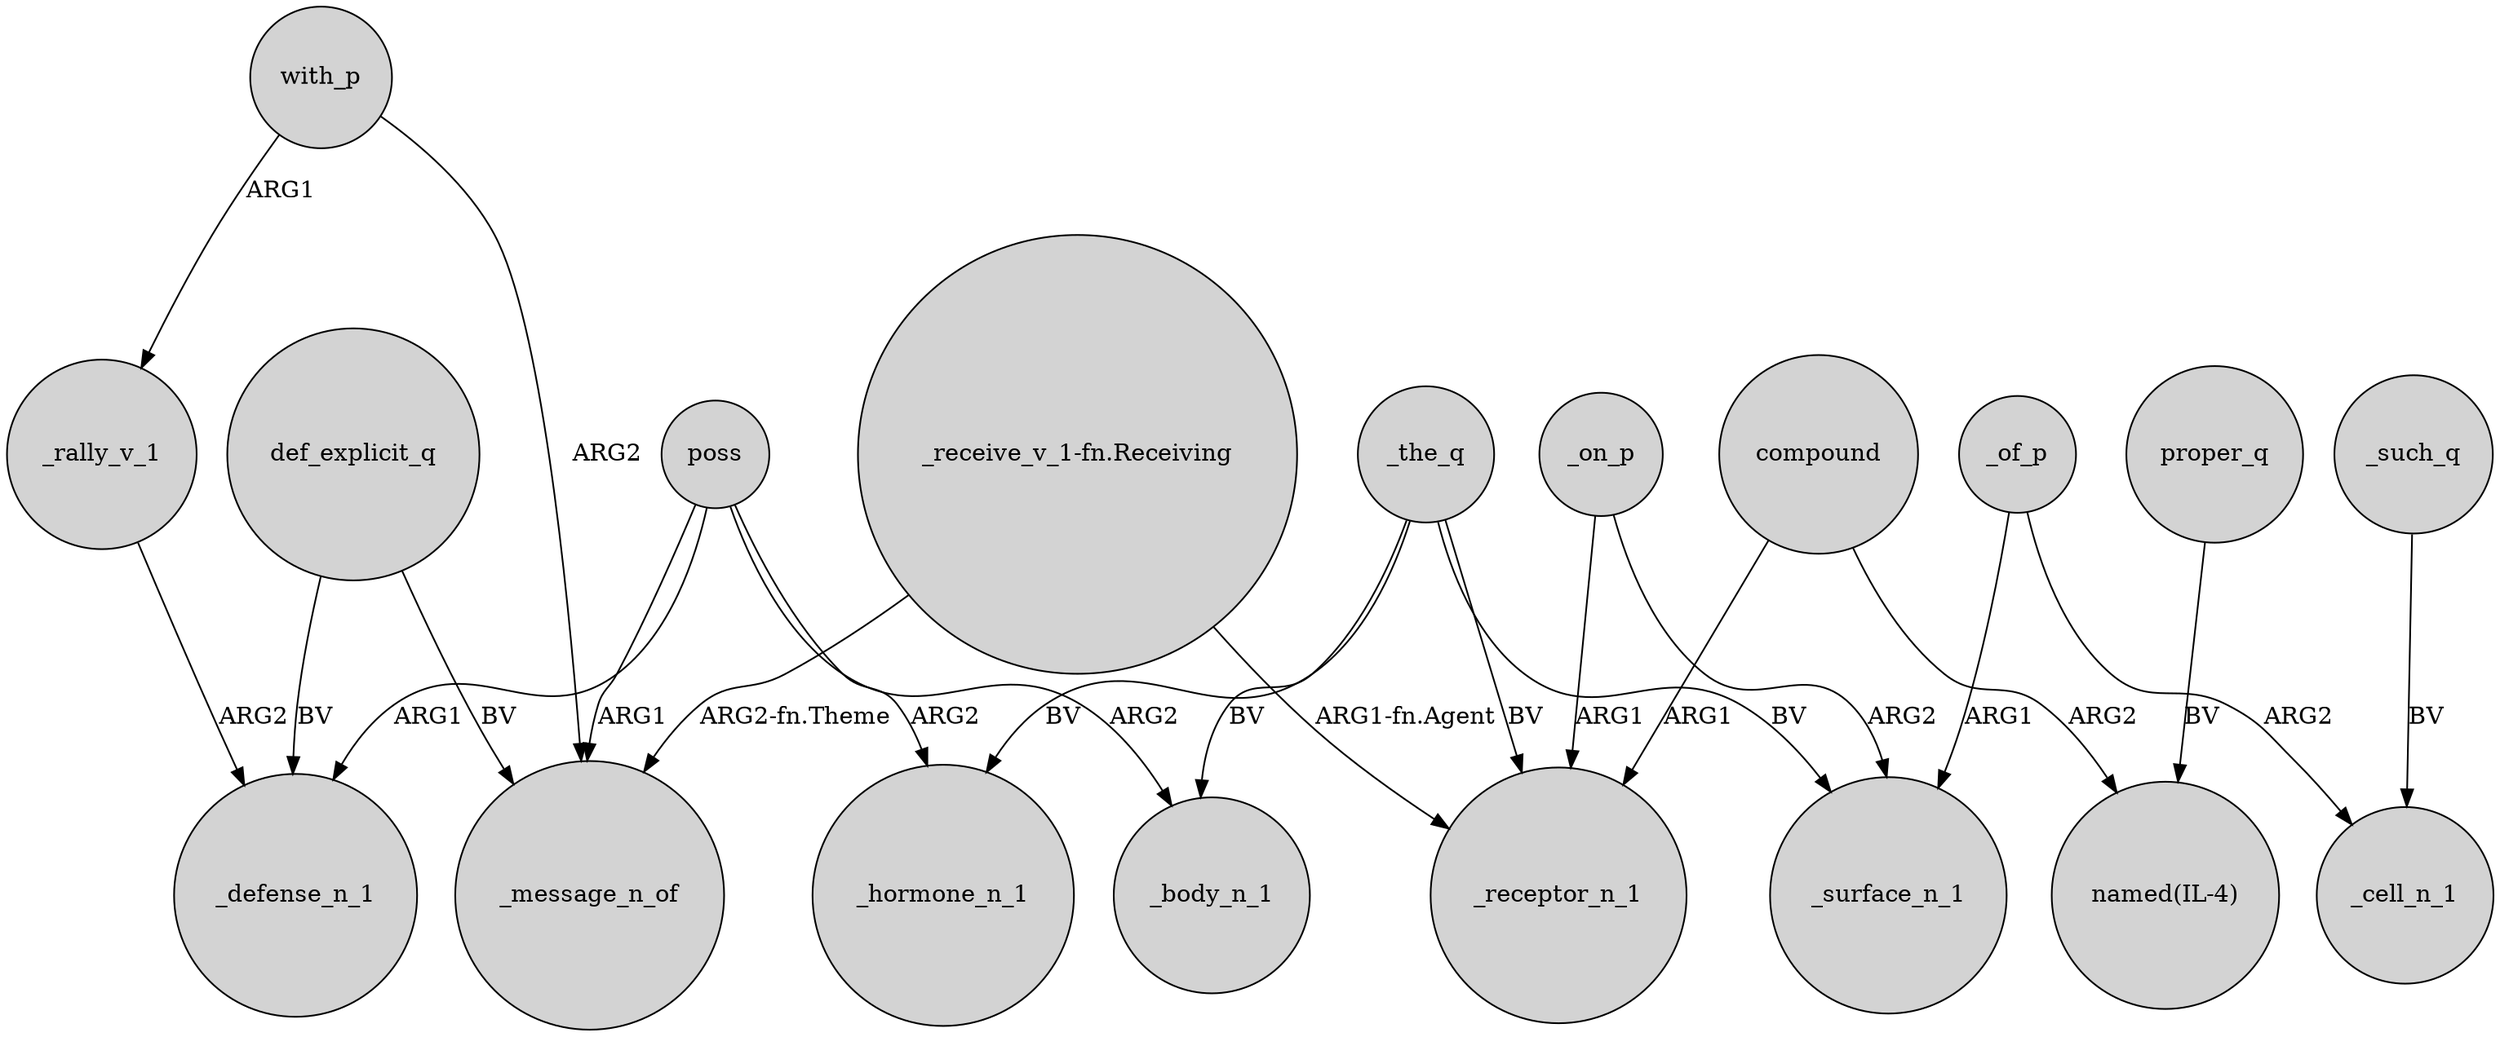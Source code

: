 digraph {
	node [shape=circle style=filled]
	_rally_v_1 -> _defense_n_1 [label=ARG2]
	poss -> _defense_n_1 [label=ARG1]
	_the_q -> _receptor_n_1 [label=BV]
	_the_q -> _surface_n_1 [label=BV]
	_on_p -> _receptor_n_1 [label=ARG1]
	_such_q -> _cell_n_1 [label=BV]
	"_receive_v_1-fn.Receiving" -> _message_n_of [label="ARG2-fn.Theme"]
	compound -> "named(IL-4)" [label=ARG2]
	poss -> _body_n_1 [label=ARG2]
	with_p -> _rally_v_1 [label=ARG1]
	_the_q -> _body_n_1 [label=BV]
	_the_q -> _hormone_n_1 [label=BV]
	compound -> _receptor_n_1 [label=ARG1]
	def_explicit_q -> _message_n_of [label=BV]
	poss -> _hormone_n_1 [label=ARG2]
	with_p -> _message_n_of [label=ARG2]
	poss -> _message_n_of [label=ARG1]
	_on_p -> _surface_n_1 [label=ARG2]
	proper_q -> "named(IL-4)" [label=BV]
	_of_p -> _surface_n_1 [label=ARG1]
	_of_p -> _cell_n_1 [label=ARG2]
	def_explicit_q -> _defense_n_1 [label=BV]
	"_receive_v_1-fn.Receiving" -> _receptor_n_1 [label="ARG1-fn.Agent"]
}
